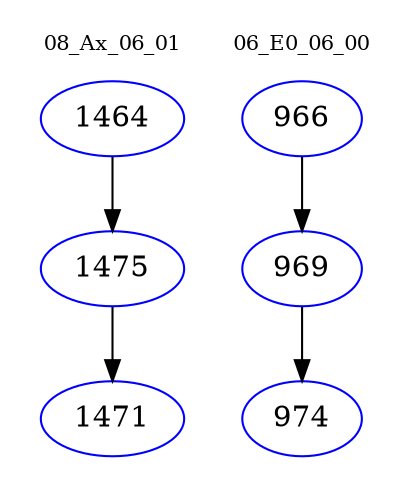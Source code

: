 digraph{
subgraph cluster_0 {
color = white
label = "08_Ax_06_01";
fontsize=10;
T0_1464 [label="1464", color="blue"]
T0_1464 -> T0_1475 [color="black"]
T0_1475 [label="1475", color="blue"]
T0_1475 -> T0_1471 [color="black"]
T0_1471 [label="1471", color="blue"]
}
subgraph cluster_1 {
color = white
label = "06_E0_06_00";
fontsize=10;
T1_966 [label="966", color="blue"]
T1_966 -> T1_969 [color="black"]
T1_969 [label="969", color="blue"]
T1_969 -> T1_974 [color="black"]
T1_974 [label="974", color="blue"]
}
}
